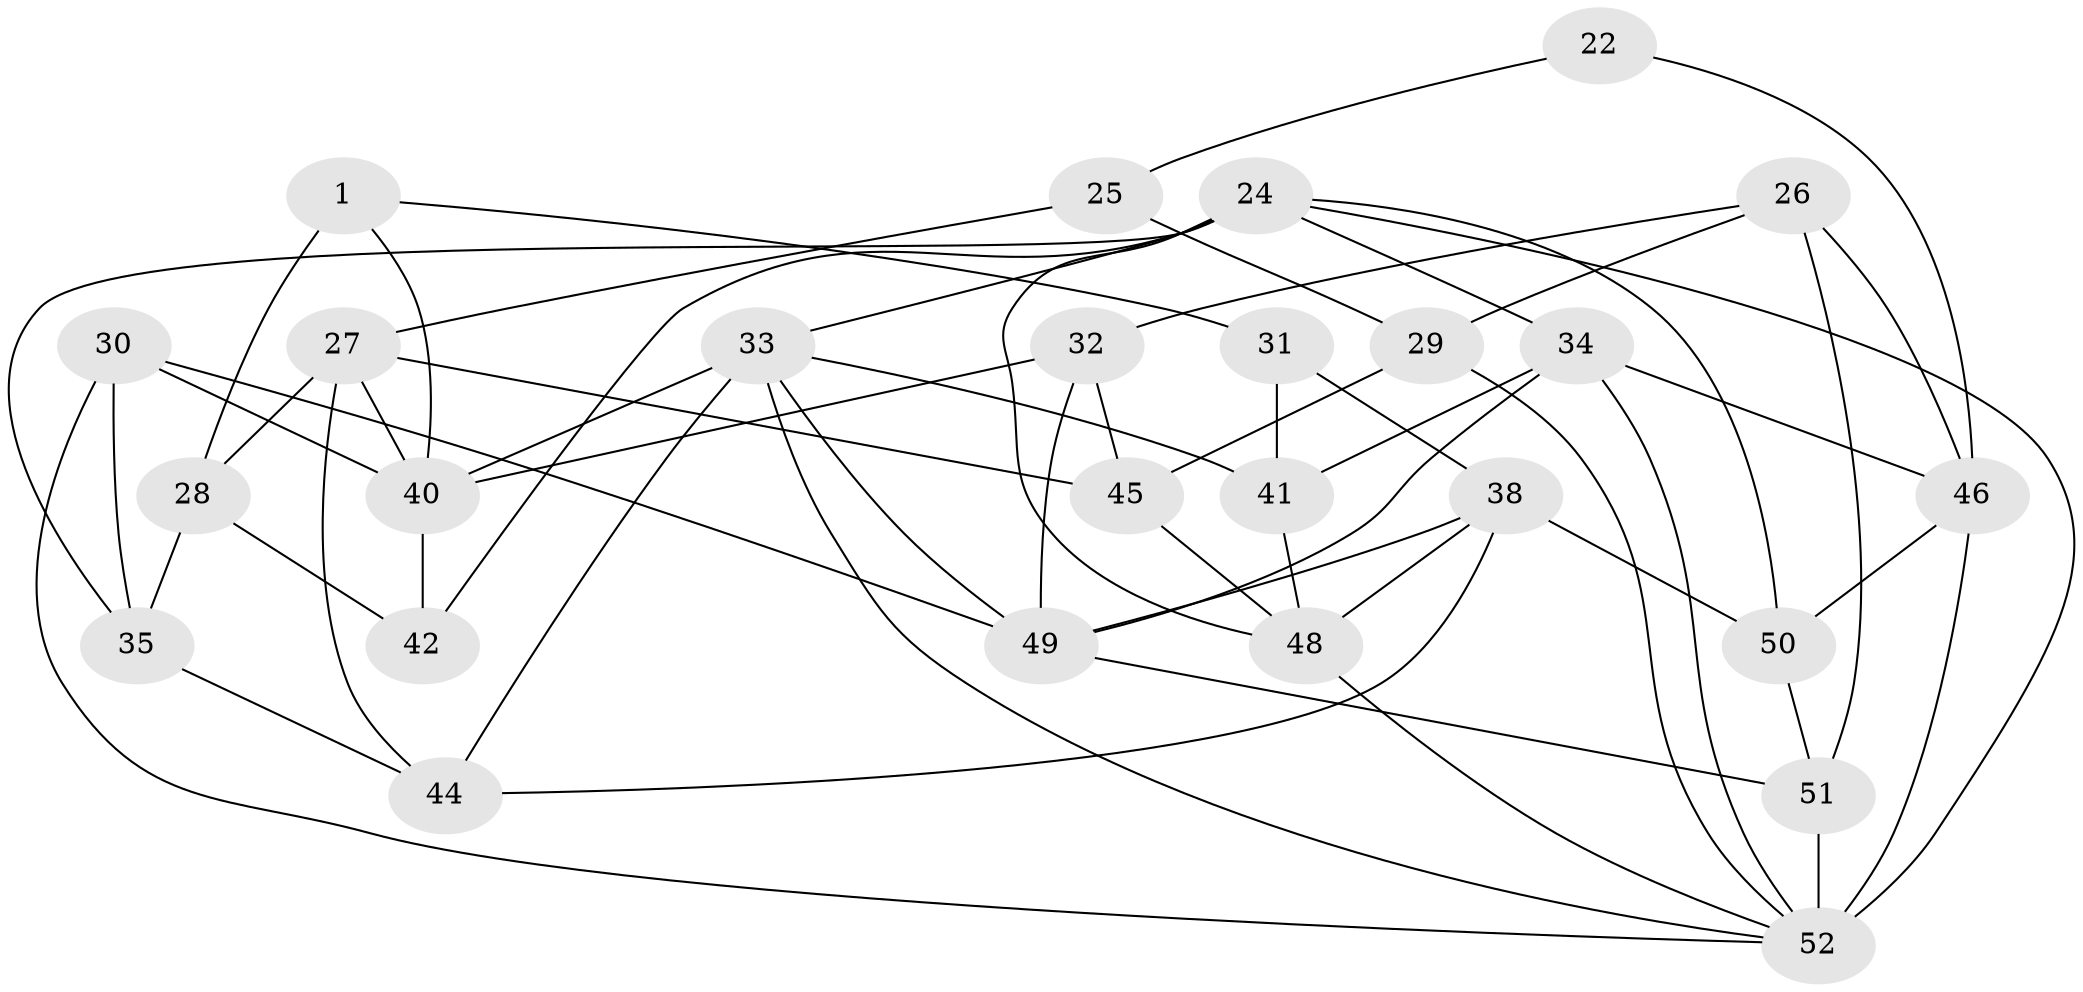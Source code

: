 // original degree distribution, {4: 1.0}
// Generated by graph-tools (version 1.1) at 2025/57/03/09/25 04:57:30]
// undirected, 26 vertices, 58 edges
graph export_dot {
graph [start="1"]
  node [color=gray90,style=filled];
  1;
  22;
  24 [super="+2+12"];
  25 [super="+4"];
  26 [super="+3"];
  27 [super="+18"];
  28 [super="+17"];
  29 [super="+11"];
  30;
  31;
  32;
  33 [super="+10+13"];
  34 [super="+5"];
  35;
  38 [super="+21"];
  40 [super="+20"];
  41 [super="+16"];
  42;
  44;
  45;
  46 [super="+15+8"];
  48 [super="+9"];
  49 [super="+19"];
  50;
  51 [super="+39"];
  52 [super="+43+47"];
  1 -- 28 [weight=2];
  1 -- 31;
  1 -- 40;
  22 -- 25 [weight=2];
  22 -- 46 [weight=2];
  24 -- 50;
  24 -- 48;
  24 -- 34;
  24 -- 33 [weight=2];
  24 -- 42;
  24 -- 35;
  24 -- 52;
  25 -- 29 [weight=2];
  25 -- 27 [weight=2];
  26 -- 32;
  26 -- 51;
  26 -- 29 [weight=2];
  26 -- 46 [weight=2];
  27 -- 44;
  27 -- 28;
  27 -- 45;
  27 -- 40;
  28 -- 35;
  28 -- 42 [weight=2];
  29 -- 45;
  29 -- 52;
  30 -- 40;
  30 -- 35;
  30 -- 52;
  30 -- 49;
  31 -- 41 [weight=2];
  31 -- 38;
  32 -- 40;
  32 -- 49;
  32 -- 45;
  33 -- 49;
  33 -- 52 [weight=2];
  33 -- 44;
  33 -- 41;
  33 -- 40;
  34 -- 49;
  34 -- 41 [weight=2];
  34 -- 46;
  34 -- 52;
  35 -- 44;
  38 -- 50;
  38 -- 48 [weight=2];
  38 -- 44;
  38 -- 49;
  40 -- 42;
  41 -- 48;
  45 -- 48;
  46 -- 50;
  46 -- 52 [weight=6];
  48 -- 52;
  49 -- 51;
  50 -- 51;
  51 -- 52 [weight=3];
}
